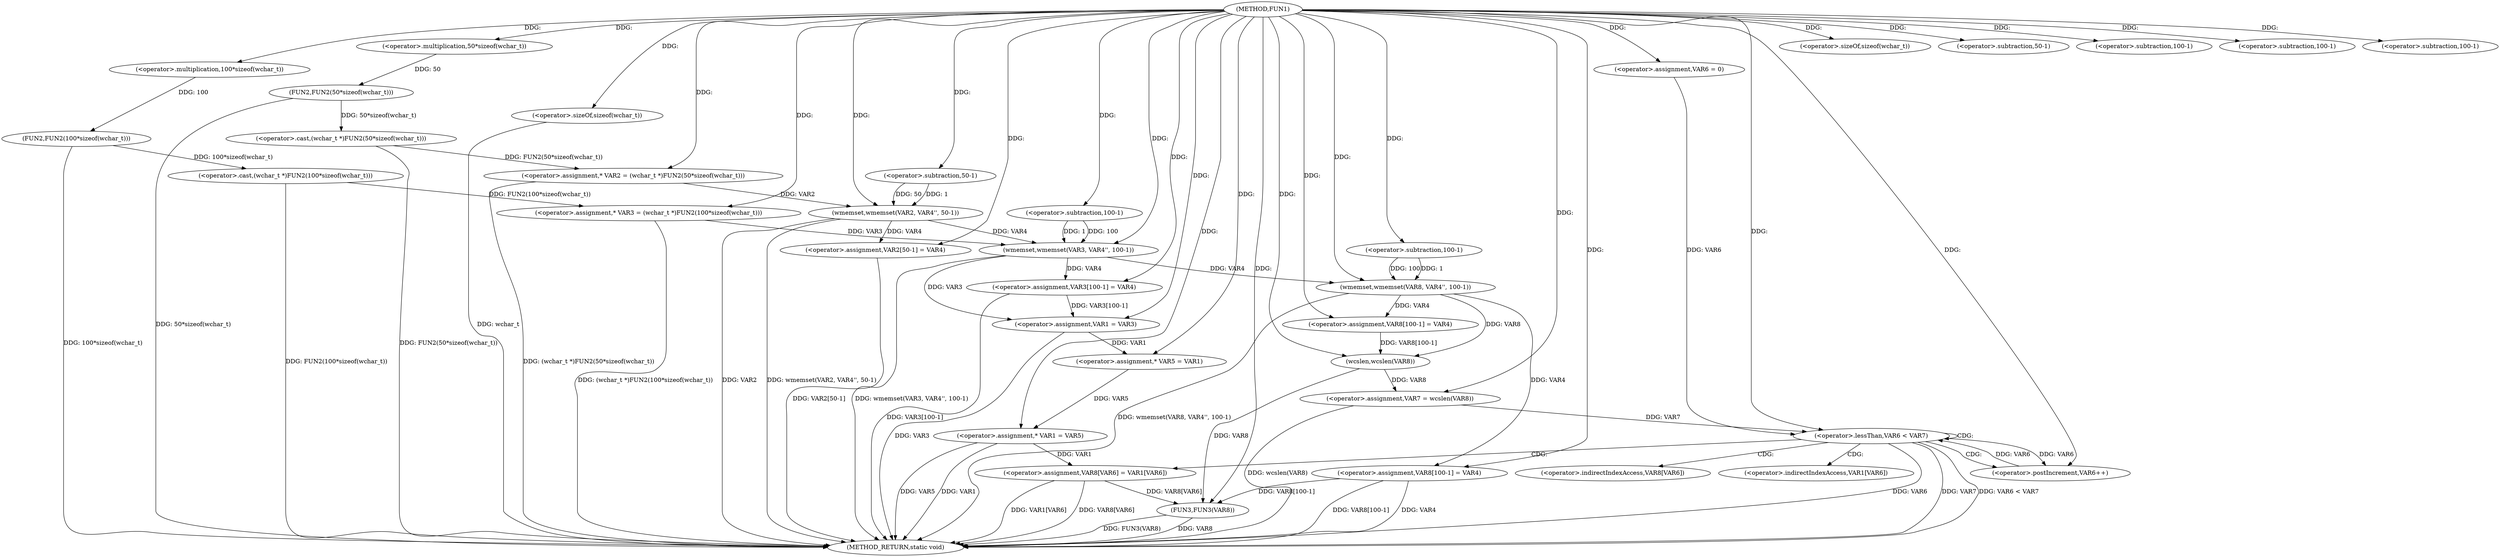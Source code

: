 digraph FUN1 {  
"1000100" [label = "(METHOD,FUN1)" ]
"1000208" [label = "(METHOD_RETURN,static void)" ]
"1000104" [label = "(<operator>.assignment,* VAR2 = (wchar_t *)FUN2(50*sizeof(wchar_t)))" ]
"1000106" [label = "(<operator>.cast,(wchar_t *)FUN2(50*sizeof(wchar_t)))" ]
"1000108" [label = "(FUN2,FUN2(50*sizeof(wchar_t)))" ]
"1000109" [label = "(<operator>.multiplication,50*sizeof(wchar_t))" ]
"1000111" [label = "(<operator>.sizeOf,sizeof(wchar_t))" ]
"1000114" [label = "(<operator>.assignment,* VAR3 = (wchar_t *)FUN2(100*sizeof(wchar_t)))" ]
"1000116" [label = "(<operator>.cast,(wchar_t *)FUN2(100*sizeof(wchar_t)))" ]
"1000118" [label = "(FUN2,FUN2(100*sizeof(wchar_t)))" ]
"1000119" [label = "(<operator>.multiplication,100*sizeof(wchar_t))" ]
"1000121" [label = "(<operator>.sizeOf,sizeof(wchar_t))" ]
"1000123" [label = "(wmemset,wmemset(VAR2, VAR4'', 50-1))" ]
"1000126" [label = "(<operator>.subtraction,50-1)" ]
"1000129" [label = "(<operator>.assignment,VAR2[50-1] = VAR4)" ]
"1000132" [label = "(<operator>.subtraction,50-1)" ]
"1000136" [label = "(wmemset,wmemset(VAR3, VAR4'', 100-1))" ]
"1000139" [label = "(<operator>.subtraction,100-1)" ]
"1000142" [label = "(<operator>.assignment,VAR3[100-1] = VAR4)" ]
"1000145" [label = "(<operator>.subtraction,100-1)" ]
"1000149" [label = "(<operator>.assignment,VAR1 = VAR3)" ]
"1000154" [label = "(<operator>.assignment,* VAR5 = VAR1)" ]
"1000158" [label = "(<operator>.assignment,* VAR1 = VAR5)" ]
"1000165" [label = "(wmemset,wmemset(VAR8, VAR4'', 100-1))" ]
"1000168" [label = "(<operator>.subtraction,100-1)" ]
"1000171" [label = "(<operator>.assignment,VAR8[100-1] = VAR4)" ]
"1000174" [label = "(<operator>.subtraction,100-1)" ]
"1000178" [label = "(<operator>.assignment,VAR7 = wcslen(VAR8))" ]
"1000180" [label = "(wcslen,wcslen(VAR8))" ]
"1000183" [label = "(<operator>.assignment,VAR6 = 0)" ]
"1000186" [label = "(<operator>.lessThan,VAR6 < VAR7)" ]
"1000189" [label = "(<operator>.postIncrement,VAR6++)" ]
"1000192" [label = "(<operator>.assignment,VAR8[VAR6] = VAR1[VAR6])" ]
"1000199" [label = "(<operator>.assignment,VAR8[100-1] = VAR4)" ]
"1000202" [label = "(<operator>.subtraction,100-1)" ]
"1000206" [label = "(FUN3,FUN3(VAR8))" ]
"1000193" [label = "(<operator>.indirectIndexAccess,VAR8[VAR6])" ]
"1000196" [label = "(<operator>.indirectIndexAccess,VAR1[VAR6])" ]
  "1000106" -> "1000208"  [ label = "DDG: FUN2(50*sizeof(wchar_t))"] 
  "1000149" -> "1000208"  [ label = "DDG: VAR3"] 
  "1000199" -> "1000208"  [ label = "DDG: VAR8[100-1]"] 
  "1000206" -> "1000208"  [ label = "DDG: VAR8"] 
  "1000116" -> "1000208"  [ label = "DDG: FUN2(100*sizeof(wchar_t))"] 
  "1000192" -> "1000208"  [ label = "DDG: VAR8[VAR6]"] 
  "1000192" -> "1000208"  [ label = "DDG: VAR1[VAR6]"] 
  "1000158" -> "1000208"  [ label = "DDG: VAR1"] 
  "1000186" -> "1000208"  [ label = "DDG: VAR7"] 
  "1000129" -> "1000208"  [ label = "DDG: VAR2[50-1]"] 
  "1000186" -> "1000208"  [ label = "DDG: VAR6 < VAR7"] 
  "1000186" -> "1000208"  [ label = "DDG: VAR6"] 
  "1000158" -> "1000208"  [ label = "DDG: VAR5"] 
  "1000206" -> "1000208"  [ label = "DDG: FUN3(VAR8)"] 
  "1000123" -> "1000208"  [ label = "DDG: wmemset(VAR2, VAR4'', 50-1)"] 
  "1000178" -> "1000208"  [ label = "DDG: wcslen(VAR8)"] 
  "1000142" -> "1000208"  [ label = "DDG: VAR3[100-1]"] 
  "1000136" -> "1000208"  [ label = "DDG: wmemset(VAR3, VAR4'', 100-1)"] 
  "1000121" -> "1000208"  [ label = "DDG: wchar_t"] 
  "1000199" -> "1000208"  [ label = "DDG: VAR4"] 
  "1000118" -> "1000208"  [ label = "DDG: 100*sizeof(wchar_t)"] 
  "1000114" -> "1000208"  [ label = "DDG: (wchar_t *)FUN2(100*sizeof(wchar_t))"] 
  "1000104" -> "1000208"  [ label = "DDG: (wchar_t *)FUN2(50*sizeof(wchar_t))"] 
  "1000108" -> "1000208"  [ label = "DDG: 50*sizeof(wchar_t)"] 
  "1000123" -> "1000208"  [ label = "DDG: VAR2"] 
  "1000165" -> "1000208"  [ label = "DDG: wmemset(VAR8, VAR4'', 100-1)"] 
  "1000106" -> "1000104"  [ label = "DDG: FUN2(50*sizeof(wchar_t))"] 
  "1000100" -> "1000104"  [ label = "DDG: "] 
  "1000108" -> "1000106"  [ label = "DDG: 50*sizeof(wchar_t)"] 
  "1000109" -> "1000108"  [ label = "DDG: 50"] 
  "1000100" -> "1000109"  [ label = "DDG: "] 
  "1000100" -> "1000111"  [ label = "DDG: "] 
  "1000116" -> "1000114"  [ label = "DDG: FUN2(100*sizeof(wchar_t))"] 
  "1000100" -> "1000114"  [ label = "DDG: "] 
  "1000118" -> "1000116"  [ label = "DDG: 100*sizeof(wchar_t)"] 
  "1000119" -> "1000118"  [ label = "DDG: 100"] 
  "1000100" -> "1000119"  [ label = "DDG: "] 
  "1000100" -> "1000121"  [ label = "DDG: "] 
  "1000104" -> "1000123"  [ label = "DDG: VAR2"] 
  "1000100" -> "1000123"  [ label = "DDG: "] 
  "1000126" -> "1000123"  [ label = "DDG: 50"] 
  "1000126" -> "1000123"  [ label = "DDG: 1"] 
  "1000100" -> "1000126"  [ label = "DDG: "] 
  "1000123" -> "1000129"  [ label = "DDG: VAR4"] 
  "1000100" -> "1000129"  [ label = "DDG: "] 
  "1000100" -> "1000132"  [ label = "DDG: "] 
  "1000114" -> "1000136"  [ label = "DDG: VAR3"] 
  "1000100" -> "1000136"  [ label = "DDG: "] 
  "1000123" -> "1000136"  [ label = "DDG: VAR4"] 
  "1000139" -> "1000136"  [ label = "DDG: 100"] 
  "1000139" -> "1000136"  [ label = "DDG: 1"] 
  "1000100" -> "1000139"  [ label = "DDG: "] 
  "1000136" -> "1000142"  [ label = "DDG: VAR4"] 
  "1000100" -> "1000142"  [ label = "DDG: "] 
  "1000100" -> "1000145"  [ label = "DDG: "] 
  "1000142" -> "1000149"  [ label = "DDG: VAR3[100-1]"] 
  "1000136" -> "1000149"  [ label = "DDG: VAR3"] 
  "1000100" -> "1000149"  [ label = "DDG: "] 
  "1000149" -> "1000154"  [ label = "DDG: VAR1"] 
  "1000100" -> "1000154"  [ label = "DDG: "] 
  "1000154" -> "1000158"  [ label = "DDG: VAR5"] 
  "1000100" -> "1000158"  [ label = "DDG: "] 
  "1000100" -> "1000165"  [ label = "DDG: "] 
  "1000136" -> "1000165"  [ label = "DDG: VAR4"] 
  "1000168" -> "1000165"  [ label = "DDG: 100"] 
  "1000168" -> "1000165"  [ label = "DDG: 1"] 
  "1000100" -> "1000168"  [ label = "DDG: "] 
  "1000165" -> "1000171"  [ label = "DDG: VAR4"] 
  "1000100" -> "1000171"  [ label = "DDG: "] 
  "1000100" -> "1000174"  [ label = "DDG: "] 
  "1000180" -> "1000178"  [ label = "DDG: VAR8"] 
  "1000100" -> "1000178"  [ label = "DDG: "] 
  "1000171" -> "1000180"  [ label = "DDG: VAR8[100-1]"] 
  "1000165" -> "1000180"  [ label = "DDG: VAR8"] 
  "1000100" -> "1000180"  [ label = "DDG: "] 
  "1000100" -> "1000183"  [ label = "DDG: "] 
  "1000189" -> "1000186"  [ label = "DDG: VAR6"] 
  "1000183" -> "1000186"  [ label = "DDG: VAR6"] 
  "1000100" -> "1000186"  [ label = "DDG: "] 
  "1000178" -> "1000186"  [ label = "DDG: VAR7"] 
  "1000186" -> "1000189"  [ label = "DDG: VAR6"] 
  "1000100" -> "1000189"  [ label = "DDG: "] 
  "1000158" -> "1000192"  [ label = "DDG: VAR1"] 
  "1000100" -> "1000199"  [ label = "DDG: "] 
  "1000165" -> "1000199"  [ label = "DDG: VAR4"] 
  "1000100" -> "1000202"  [ label = "DDG: "] 
  "1000199" -> "1000206"  [ label = "DDG: VAR8[100-1]"] 
  "1000180" -> "1000206"  [ label = "DDG: VAR8"] 
  "1000192" -> "1000206"  [ label = "DDG: VAR8[VAR6]"] 
  "1000100" -> "1000206"  [ label = "DDG: "] 
  "1000186" -> "1000193"  [ label = "CDG: "] 
  "1000186" -> "1000186"  [ label = "CDG: "] 
  "1000186" -> "1000192"  [ label = "CDG: "] 
  "1000186" -> "1000189"  [ label = "CDG: "] 
  "1000186" -> "1000196"  [ label = "CDG: "] 
}
